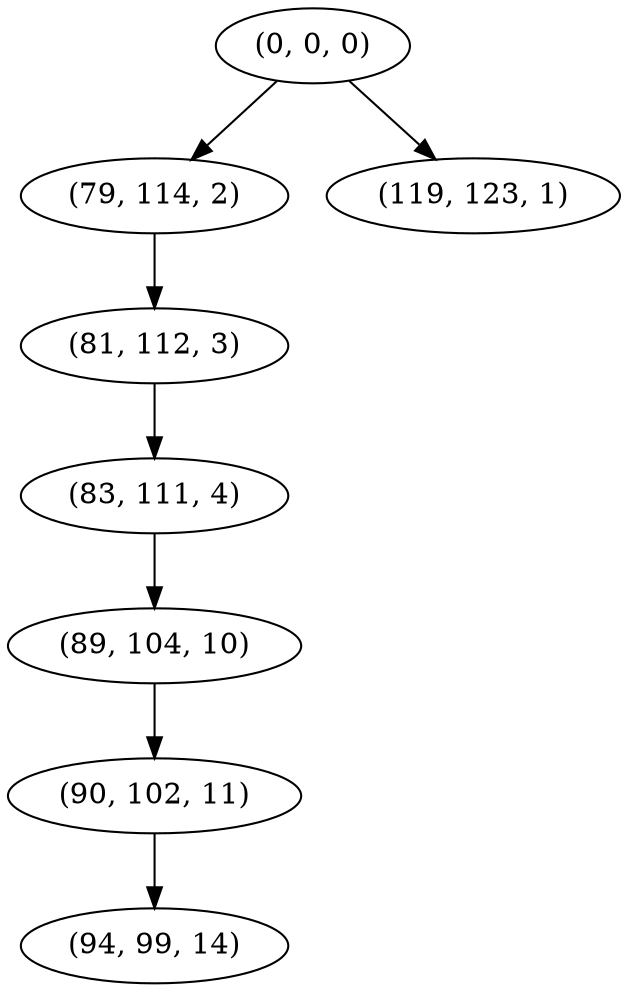 digraph tree {
    "(0, 0, 0)";
    "(79, 114, 2)";
    "(81, 112, 3)";
    "(83, 111, 4)";
    "(89, 104, 10)";
    "(90, 102, 11)";
    "(94, 99, 14)";
    "(119, 123, 1)";
    "(0, 0, 0)" -> "(79, 114, 2)";
    "(0, 0, 0)" -> "(119, 123, 1)";
    "(79, 114, 2)" -> "(81, 112, 3)";
    "(81, 112, 3)" -> "(83, 111, 4)";
    "(83, 111, 4)" -> "(89, 104, 10)";
    "(89, 104, 10)" -> "(90, 102, 11)";
    "(90, 102, 11)" -> "(94, 99, 14)";
}
